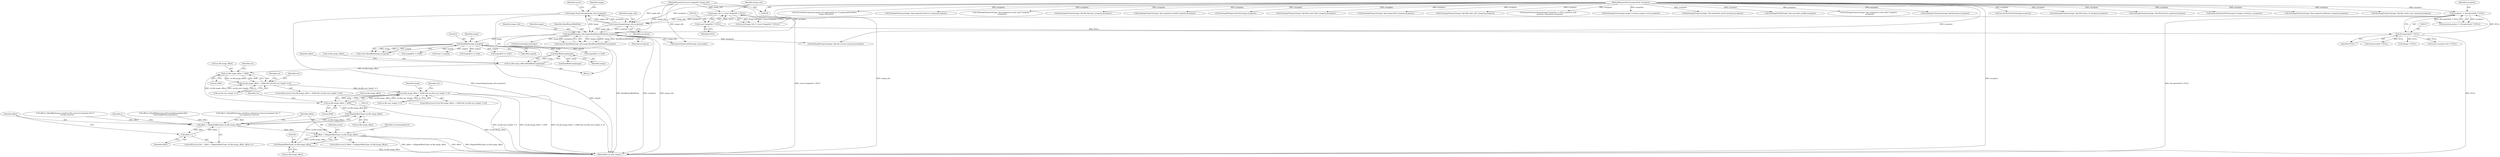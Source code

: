digraph "0_ImageMagick_e3cdce6fe12193f235b8c0ae5efe6880a25eb957@API" {
"1001620" [label="(Call,cin.file.image_offset > 2048)"];
"1000254" [label="(Call,cin.file.image_offset=ReadBlobLong(image))"];
"1000260" [label="(Call,ReadBlobLong(image))"];
"1000195" [label="(Call,ReadBlob(image,4,magick))"];
"1000172" [label="(Call,OpenBlob(image_info,image,ReadBinaryBlobMode,exception))"];
"1000167" [label="(Call,AcquireImage(image_info,exception))"];
"1000127" [label="(Call,image_info != (const ImageInfo *) NULL)"];
"1000109" [label="(MethodParameterIn,const ImageInfo *image_info)"];
"1000129" [label="(Call,(const ImageInfo *) NULL)"];
"1000154" [label="(Call,exception != (ExceptionInfo *) NULL)"];
"1000110" [label="(MethodParameterIn,ExceptionInfo *exception)"];
"1000156" [label="(Call,(ExceptionInfo *) NULL)"];
"1000165" [label="(Call,image=AcquireImage(image_info,exception))"];
"1001619" [label="(Call,(cin.file.image_offset > 2048) && (cin.file.user_length != 0))"];
"1001983" [label="(Call,(cin.file.image_offset > 2048) && (cin.file.user_length != 0))"];
"1001984" [label="(Call,cin.file.image_offset > 2048)"];
"1002122" [label="(Call,(MagickOffsetType) cin.file.image_offset)"];
"1002120" [label="(Call,offset < (MagickOffsetType) cin.file.image_offset)"];
"1002129" [label="(Call,offset++)"];
"1002143" [label="(Call,offset < (MagickOffsetType) cin.file.image_offset)"];
"1002145" [label="(Call,(MagickOffsetType) cin.file.image_offset)"];
"1001335" [label="(Call,SetImageProperty(image,\"dpx:origination.filename\",property,exception))"];
"1000242" [label="(Call,magick[2] == 0x5f)"];
"1000460" [label="(Call,SetImageProperty(image,\"dpx:file.create_time\",property,exception))"];
"1000193" [label="(Call,count=ReadBlob(image,4,magick))"];
"1002350" [label="(Call,ThrowFileException(exception,CorruptImageError,\"UnexpectedEndOfFile\",\n      image->filename))"];
"1001452" [label="(Call,SetImageProperty(image,\"dpx:origination.device\",property,exception))"];
"1000170" [label="(Call,status=OpenBlob(image_info,image,ReadBinaryBlobMode,exception))"];
"1001987" [label="(Identifier,cin)"];
"1001413" [label="(Call,SetImageProperty(image,\"dpx:origination.create_time\",property,\n    exception))"];
"1000382" [label="(Call,SetImageProperty(image,\"dpx:file.filename\",property,exception))"];
"1000271" [label="(Call,ReadBlobLong(image))"];
"1002053" [label="(Identifier,image)"];
"1000166" [label="(Identifier,image)"];
"1002124" [label="(Call,cin.file.image_offset)"];
"1002143" [label="(Call,offset < (MagickOffsetType) cin.file.image_offset)"];
"1001491" [label="(Call,SetImageProperty(image,\"dpx:origination.model\",property,exception))"];
"1000343" [label="(Call,SetImageProperty(image,\"dpx:file.version\",property,exception))"];
"1000255" [label="(Call,cin.file.image_offset)"];
"1000263" [label="(Identifier,offset)"];
"1001965" [label="(Call,offset+=ReadBlob(image,sizeof(cin.film.reserve),(unsigned char *)\n        cin.film.reserve))"];
"1000254" [label="(Call,cin.file.image_offset=ReadBlobLong(image))"];
"1000158" [label="(Identifier,NULL)"];
"1002175" [label="(Call,SetImageBackgroundColor(image,exception))"];
"1000260" [label="(Call,ReadBlobLong(image))"];
"1000154" [label="(Call,exception != (ExceptionInfo *) NULL)"];
"1000421" [label="(Call,SetImageProperty(image,\"dpx:file.create_date\",property,exception))"];
"1002186" [label="(Call,(QuantumInfo *) NULL)"];
"1001122" [label="(Call,SetImageProperty(image,\"dpx:image.label\",property,exception))"];
"1002032" [label="(Call,offset+=ReadBlob(image,GetStringInfoLength(profile),\n        GetStringInfoDatum(profile)))"];
"1001960" [label="(Call,SetImageProperty(image,\"dpx:film.slate_info\",property,exception))"];
"1002297" [label="(Call,ImportQuantumPixels(image,(CacheView *) NULL,quantum_info,\n      quantum_type,pixels,exception))"];
"1002157" [label="(Call,SetImageExtent(image,image->columns,image->rows,exception))"];
"1002153" [label="(Identifier,CorruptImageError)"];
"1000175" [label="(Identifier,ReadBinaryBlobMode)"];
"1000168" [label="(Identifier,image_info)"];
"1001601" [label="(Call,offset+=ReadBlob(image,sizeof(cin.origination.reserve),(unsigned char *)\n    cin.origination.reserve))"];
"1000261" [label="(Identifier,image)"];
"1000230" [label="(Call,magick[0] == 0x80)"];
"1001621" [label="(Call,cin.file.image_offset)"];
"1001626" [label="(Literal,2048)"];
"1000196" [label="(Identifier,image)"];
"1000109" [label="(MethodParameterIn,const ImageInfo *image_info)"];
"1001639" [label="(Identifier,cin)"];
"1001545" [label="(Call,SetImageProperty(image,\"dpx:origination.serial\",property,exception))"];
"1001994" [label="(Identifier,cin)"];
"1000153" [label="(Call,assert(exception != (ExceptionInfo *) NULL))"];
"1000173" [label="(Identifier,image_info)"];
"1000156" [label="(Call,(ExceptionInfo *) NULL)"];
"1001618" [label="(ControlStructure,if ((cin.file.image_offset > 2048) && (cin.file.user_length != 0)))"];
"1000110" [label="(MethodParameterIn,ExceptionInfo *exception)"];
"1002368" [label="(MethodReturn,static Image *)"];
"1000187" [label="(Call,(Image *) NULL)"];
"1000131" [label="(Identifier,NULL)"];
"1000172" [label="(Call,OpenBlob(image_info,image,ReadBinaryBlobMode,exception))"];
"1001984" [label="(Call,cin.file.image_offset > 2048)"];
"1000165" [label="(Call,image=AcquireImage(image_info,exception))"];
"1002042" [label="(Call,SetImageProfile(image,\"dpx:user.data\",profile,exception))"];
"1000209" [label="(Call,(char *) magick)"];
"1002144" [label="(Identifier,offset)"];
"1001983" [label="(Call,(cin.file.image_offset > 2048) && (cin.file.user_length != 0))"];
"1000236" [label="(Call,magick[1] == 0x2a)"];
"1001374" [label="(Call,SetImageProperty(image,\"dpx:origination.create_date\",property,\n    exception))"];
"1001985" [label="(Call,cin.file.image_offset)"];
"1000155" [label="(Identifier,exception)"];
"1000247" [label="(Call,magick[3] == 0xd7)"];
"1001990" [label="(Literal,2048)"];
"1002357" [label="(Call,SetImageColorspace(image,LogColorspace,exception))"];
"1002147" [label="(Call,cin.file.image_offset)"];
"1000167" [label="(Call,AcquireImage(image_info,exception))"];
"1000184" [label="(Call,DestroyImageList(image))"];
"1002004" [label="(Identifier,cin)"];
"1002130" [label="(Identifier,offset)"];
"1000111" [label="(Block,)"];
"1000195" [label="(Call,ReadBlob(image,4,magick))"];
"1001619" [label="(Call,(cin.file.image_offset > 2048) && (cin.file.user_length != 0))"];
"1000174" [label="(Identifier,image)"];
"1000128" [label="(Identifier,image_info)"];
"1000171" [label="(Identifier,status)"];
"1002142" [label="(ControlStructure,if (offset < (MagickOffsetType) cin.file.image_offset))"];
"1000129" [label="(Call,(const ImageInfo *) NULL)"];
"1001991" [label="(Call,cin.file.user_length != 0)"];
"1002015" [label="(Call,(const unsigned char *) NULL)"];
"1002129" [label="(Call,offset++)"];
"1002121" [label="(Identifier,offset)"];
"1002156" [label="(Identifier,status)"];
"1002308" [label="(Call,SyncAuthenticPixels(image,exception))"];
"1000197" [label="(Literal,4)"];
"1001630" [label="(Identifier,cin)"];
"1000176" [label="(Identifier,exception)"];
"1001921" [label="(Call,SetImageProperty(image,\"dpx:film.frame_id\",property,exception))"];
"1000126" [label="(Call,assert(image_info != (const ImageInfo *) NULL))"];
"1000127" [label="(Call,image_info != (const ImageInfo *) NULL)"];
"1000198" [label="(Identifier,magick)"];
"1001982" [label="(ControlStructure,if ((cin.file.image_offset > 2048) && (cin.file.user_length != 0)))"];
"1002145" [label="(Call,(MagickOffsetType) cin.file.image_offset)"];
"1002180" [label="(Call,AcquireQuantumInfo(image_info,image))"];
"1002120" [label="(Call,offset < (MagickOffsetType) cin.file.image_offset)"];
"1001819" [label="(Call,SetImageProperty(image,\"dpx:film.format\",property,exception))"];
"1002134" [label="(Identifier,c)"];
"1000169" [label="(Identifier,exception)"];
"1002122" [label="(Call,(MagickOffsetType) cin.file.image_offset)"];
"1001627" [label="(Call,cin.file.user_length != 0)"];
"1002119" [label="(ControlStructure,for ( ; offset < (MagickOffsetType) cin.file.image_offset; offset++))"];
"1002261" [label="(Call,QueueAuthenticPixels(image,0,y,image->columns,1,exception))"];
"1001620" [label="(Call,cin.file.image_offset > 2048)"];
"1001620" -> "1001619"  [label="AST: "];
"1001620" -> "1001626"  [label="CFG: "];
"1001621" -> "1001620"  [label="AST: "];
"1001626" -> "1001620"  [label="AST: "];
"1001630" -> "1001620"  [label="CFG: "];
"1001619" -> "1001620"  [label="CFG: "];
"1001620" -> "1001619"  [label="DDG: cin.file.image_offset"];
"1001620" -> "1001619"  [label="DDG: 2048"];
"1000254" -> "1001620"  [label="DDG: cin.file.image_offset"];
"1001620" -> "1001984"  [label="DDG: cin.file.image_offset"];
"1000254" -> "1000111"  [label="AST: "];
"1000254" -> "1000260"  [label="CFG: "];
"1000255" -> "1000254"  [label="AST: "];
"1000260" -> "1000254"  [label="AST: "];
"1000263" -> "1000254"  [label="CFG: "];
"1000260" -> "1000254"  [label="DDG: image"];
"1000260" -> "1000261"  [label="CFG: "];
"1000261" -> "1000260"  [label="AST: "];
"1000195" -> "1000260"  [label="DDG: image"];
"1000260" -> "1000271"  [label="DDG: image"];
"1000195" -> "1000193"  [label="AST: "];
"1000195" -> "1000198"  [label="CFG: "];
"1000196" -> "1000195"  [label="AST: "];
"1000197" -> "1000195"  [label="AST: "];
"1000198" -> "1000195"  [label="AST: "];
"1000193" -> "1000195"  [label="CFG: "];
"1000195" -> "1002368"  [label="DDG: magick"];
"1000195" -> "1000193"  [label="DDG: image"];
"1000195" -> "1000193"  [label="DDG: 4"];
"1000195" -> "1000193"  [label="DDG: magick"];
"1000172" -> "1000195"  [label="DDG: image"];
"1000195" -> "1000209"  [label="DDG: magick"];
"1000195" -> "1000230"  [label="DDG: magick"];
"1000195" -> "1000236"  [label="DDG: magick"];
"1000195" -> "1000242"  [label="DDG: magick"];
"1000195" -> "1000247"  [label="DDG: magick"];
"1000172" -> "1000170"  [label="AST: "];
"1000172" -> "1000176"  [label="CFG: "];
"1000173" -> "1000172"  [label="AST: "];
"1000174" -> "1000172"  [label="AST: "];
"1000175" -> "1000172"  [label="AST: "];
"1000176" -> "1000172"  [label="AST: "];
"1000170" -> "1000172"  [label="CFG: "];
"1000172" -> "1002368"  [label="DDG: exception"];
"1000172" -> "1002368"  [label="DDG: image_info"];
"1000172" -> "1002368"  [label="DDG: ReadBinaryBlobMode"];
"1000172" -> "1000170"  [label="DDG: image_info"];
"1000172" -> "1000170"  [label="DDG: image"];
"1000172" -> "1000170"  [label="DDG: ReadBinaryBlobMode"];
"1000172" -> "1000170"  [label="DDG: exception"];
"1000167" -> "1000172"  [label="DDG: image_info"];
"1000167" -> "1000172"  [label="DDG: exception"];
"1000109" -> "1000172"  [label="DDG: image_info"];
"1000165" -> "1000172"  [label="DDG: image"];
"1000110" -> "1000172"  [label="DDG: exception"];
"1000172" -> "1000184"  [label="DDG: image"];
"1000172" -> "1000343"  [label="DDG: exception"];
"1000172" -> "1002180"  [label="DDG: image_info"];
"1000167" -> "1000165"  [label="AST: "];
"1000167" -> "1000169"  [label="CFG: "];
"1000168" -> "1000167"  [label="AST: "];
"1000169" -> "1000167"  [label="AST: "];
"1000165" -> "1000167"  [label="CFG: "];
"1000167" -> "1000165"  [label="DDG: image_info"];
"1000167" -> "1000165"  [label="DDG: exception"];
"1000127" -> "1000167"  [label="DDG: image_info"];
"1000109" -> "1000167"  [label="DDG: image_info"];
"1000154" -> "1000167"  [label="DDG: exception"];
"1000110" -> "1000167"  [label="DDG: exception"];
"1000127" -> "1000126"  [label="AST: "];
"1000127" -> "1000129"  [label="CFG: "];
"1000128" -> "1000127"  [label="AST: "];
"1000129" -> "1000127"  [label="AST: "];
"1000126" -> "1000127"  [label="CFG: "];
"1000127" -> "1002368"  [label="DDG: (const ImageInfo *) NULL"];
"1000127" -> "1000126"  [label="DDG: image_info"];
"1000127" -> "1000126"  [label="DDG: (const ImageInfo *) NULL"];
"1000109" -> "1000127"  [label="DDG: image_info"];
"1000129" -> "1000127"  [label="DDG: NULL"];
"1000109" -> "1000108"  [label="AST: "];
"1000109" -> "1002368"  [label="DDG: image_info"];
"1000109" -> "1002180"  [label="DDG: image_info"];
"1000129" -> "1000131"  [label="CFG: "];
"1000130" -> "1000129"  [label="AST: "];
"1000131" -> "1000129"  [label="AST: "];
"1000129" -> "1000156"  [label="DDG: NULL"];
"1000154" -> "1000153"  [label="AST: "];
"1000154" -> "1000156"  [label="CFG: "];
"1000155" -> "1000154"  [label="AST: "];
"1000156" -> "1000154"  [label="AST: "];
"1000153" -> "1000154"  [label="CFG: "];
"1000154" -> "1002368"  [label="DDG: (ExceptionInfo *) NULL"];
"1000154" -> "1000153"  [label="DDG: exception"];
"1000154" -> "1000153"  [label="DDG: (ExceptionInfo *) NULL"];
"1000110" -> "1000154"  [label="DDG: exception"];
"1000156" -> "1000154"  [label="DDG: NULL"];
"1000110" -> "1000108"  [label="AST: "];
"1000110" -> "1002368"  [label="DDG: exception"];
"1000110" -> "1000343"  [label="DDG: exception"];
"1000110" -> "1000382"  [label="DDG: exception"];
"1000110" -> "1000421"  [label="DDG: exception"];
"1000110" -> "1000460"  [label="DDG: exception"];
"1000110" -> "1001122"  [label="DDG: exception"];
"1000110" -> "1001335"  [label="DDG: exception"];
"1000110" -> "1001374"  [label="DDG: exception"];
"1000110" -> "1001413"  [label="DDG: exception"];
"1000110" -> "1001452"  [label="DDG: exception"];
"1000110" -> "1001491"  [label="DDG: exception"];
"1000110" -> "1001545"  [label="DDG: exception"];
"1000110" -> "1001819"  [label="DDG: exception"];
"1000110" -> "1001921"  [label="DDG: exception"];
"1000110" -> "1001960"  [label="DDG: exception"];
"1000110" -> "1002042"  [label="DDG: exception"];
"1000110" -> "1002157"  [label="DDG: exception"];
"1000110" -> "1002175"  [label="DDG: exception"];
"1000110" -> "1002261"  [label="DDG: exception"];
"1000110" -> "1002297"  [label="DDG: exception"];
"1000110" -> "1002308"  [label="DDG: exception"];
"1000110" -> "1002350"  [label="DDG: exception"];
"1000110" -> "1002357"  [label="DDG: exception"];
"1000156" -> "1000158"  [label="CFG: "];
"1000157" -> "1000156"  [label="AST: "];
"1000158" -> "1000156"  [label="AST: "];
"1000156" -> "1002368"  [label="DDG: NULL"];
"1000156" -> "1000187"  [label="DDG: NULL"];
"1000156" -> "1002015"  [label="DDG: NULL"];
"1000156" -> "1002186"  [label="DDG: NULL"];
"1000165" -> "1000111"  [label="AST: "];
"1000166" -> "1000165"  [label="AST: "];
"1000171" -> "1000165"  [label="CFG: "];
"1000165" -> "1002368"  [label="DDG: AcquireImage(image_info,exception)"];
"1001619" -> "1001618"  [label="AST: "];
"1001619" -> "1001627"  [label="CFG: "];
"1001627" -> "1001619"  [label="AST: "];
"1001639" -> "1001619"  [label="CFG: "];
"1001987" -> "1001619"  [label="CFG: "];
"1001627" -> "1001619"  [label="DDG: cin.file.user_length"];
"1001627" -> "1001619"  [label="DDG: 0"];
"1001619" -> "1001983"  [label="DDG: cin.file.user_length != 0"];
"1001983" -> "1001982"  [label="AST: "];
"1001983" -> "1001984"  [label="CFG: "];
"1001983" -> "1001991"  [label="CFG: "];
"1001984" -> "1001983"  [label="AST: "];
"1001991" -> "1001983"  [label="AST: "];
"1002004" -> "1001983"  [label="CFG: "];
"1002053" -> "1001983"  [label="CFG: "];
"1001983" -> "1002368"  [label="DDG: (cin.file.image_offset > 2048) && (cin.file.user_length != 0)"];
"1001983" -> "1002368"  [label="DDG: cin.file.user_length != 0"];
"1001983" -> "1002368"  [label="DDG: cin.file.image_offset > 2048"];
"1001984" -> "1001983"  [label="DDG: cin.file.image_offset"];
"1001984" -> "1001983"  [label="DDG: 2048"];
"1001991" -> "1001983"  [label="DDG: cin.file.user_length"];
"1001991" -> "1001983"  [label="DDG: 0"];
"1001984" -> "1001990"  [label="CFG: "];
"1001985" -> "1001984"  [label="AST: "];
"1001990" -> "1001984"  [label="AST: "];
"1001994" -> "1001984"  [label="CFG: "];
"1001984" -> "1002368"  [label="DDG: cin.file.image_offset"];
"1001984" -> "1002122"  [label="DDG: cin.file.image_offset"];
"1002122" -> "1002120"  [label="AST: "];
"1002122" -> "1002124"  [label="CFG: "];
"1002123" -> "1002122"  [label="AST: "];
"1002124" -> "1002122"  [label="AST: "];
"1002120" -> "1002122"  [label="CFG: "];
"1002122" -> "1002120"  [label="DDG: cin.file.image_offset"];
"1002122" -> "1002145"  [label="DDG: cin.file.image_offset"];
"1002120" -> "1002119"  [label="AST: "];
"1002121" -> "1002120"  [label="AST: "];
"1002134" -> "1002120"  [label="CFG: "];
"1002144" -> "1002120"  [label="CFG: "];
"1001965" -> "1002120"  [label="DDG: offset"];
"1002032" -> "1002120"  [label="DDG: offset"];
"1001601" -> "1002120"  [label="DDG: offset"];
"1002129" -> "1002120"  [label="DDG: offset"];
"1002120" -> "1002129"  [label="DDG: offset"];
"1002120" -> "1002143"  [label="DDG: offset"];
"1002129" -> "1002119"  [label="AST: "];
"1002129" -> "1002130"  [label="CFG: "];
"1002130" -> "1002129"  [label="AST: "];
"1002121" -> "1002129"  [label="CFG: "];
"1002143" -> "1002142"  [label="AST: "];
"1002143" -> "1002145"  [label="CFG: "];
"1002144" -> "1002143"  [label="AST: "];
"1002145" -> "1002143"  [label="AST: "];
"1002153" -> "1002143"  [label="CFG: "];
"1002156" -> "1002143"  [label="CFG: "];
"1002143" -> "1002368"  [label="DDG: offset"];
"1002143" -> "1002368"  [label="DDG: (MagickOffsetType) cin.file.image_offset"];
"1002143" -> "1002368"  [label="DDG: offset < (MagickOffsetType) cin.file.image_offset"];
"1002145" -> "1002143"  [label="DDG: cin.file.image_offset"];
"1002145" -> "1002147"  [label="CFG: "];
"1002146" -> "1002145"  [label="AST: "];
"1002147" -> "1002145"  [label="AST: "];
"1002145" -> "1002368"  [label="DDG: cin.file.image_offset"];
}
